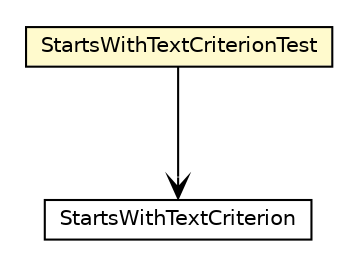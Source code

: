 #!/usr/local/bin/dot
#
# Class diagram 
# Generated by UMLGraph version R5_6_6-8-g8d7759 (http://www.umlgraph.org/)
#

digraph G {
	edge [fontname="Helvetica",fontsize=10,labelfontname="Helvetica",labelfontsize=10];
	node [fontname="Helvetica",fontsize=10,shape=plaintext];
	nodesep=0.25;
	ranksep=0.5;
	// org.dayatang.domain.internal.StartsWithTextCriterionTest
	c43622 [label=<<table title="org.dayatang.domain.internal.StartsWithTextCriterionTest" border="0" cellborder="1" cellspacing="0" cellpadding="2" port="p" bgcolor="lemonChiffon" href="./StartsWithTextCriterionTest.html">
		<tr><td><table border="0" cellspacing="0" cellpadding="1">
<tr><td align="center" balign="center"> StartsWithTextCriterionTest </td></tr>
		</table></td></tr>
		</table>>, URL="./StartsWithTextCriterionTest.html", fontname="Helvetica", fontcolor="black", fontsize=10.0];
	// org.dayatang.domain.internal.StartsWithTextCriterionTest NAVASSOC org.dayatang.domain.internal.StartsWithTextCriterion
	c43622:p -> c43783:p [taillabel="", label=" "headlabel="", fontname="Helvetica", fontcolor="black", fontsize=10.0, color="black", arrowhead=open];
	// org.dayatang.domain.internal.StartsWithTextCriterion
	c43783 [label=<<table title="org.dayatang.domain.internal.StartsWithTextCriterion" border="0" cellborder="1" cellspacing="0" cellpadding="2" port="p" href="http://java.sun.com/j2se/1.4.2/docs/api/org/dayatang/domain/internal/StartsWithTextCriterion.html">
		<tr><td><table border="0" cellspacing="0" cellpadding="1">
<tr><td align="center" balign="center"> StartsWithTextCriterion </td></tr>
		</table></td></tr>
		</table>>, URL="http://java.sun.com/j2se/1.4.2/docs/api/org/dayatang/domain/internal/StartsWithTextCriterion.html", fontname="Helvetica", fontcolor="black", fontsize=10.0];
}

